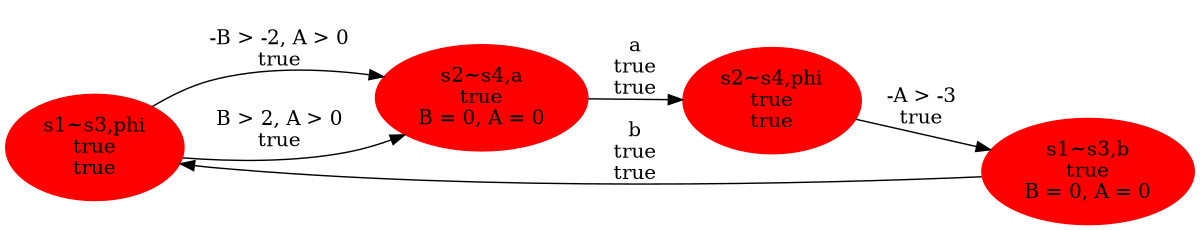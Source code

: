 digraph ficta {
 rankdir=LR;
 size="8,5"
0 [label="s1~s3,phi\ntrue\ntrue",color=red, style=filled];
1 [label="s2~s4,phi\ntrue\ntrue",color=red, style=filled];
2 [label="s2~s4,a\ntrue\nB = 0, A = 0",color=red, style=filled];
3 [label="s1~s3,b\ntrue\nB = 0, A = 0",color=red, style=filled];
0 -> 2 [label="\n-B > -2, A > 0\ntrue"];
2 -> 1 [label="a\ntrue\ntrue"];
0 -> 2 [label="\nB > 2, A > 0\ntrue"];
1 -> 3 [label="\n-A > -3\ntrue"];
3 -> 0 [label="b\ntrue\ntrue"];
}